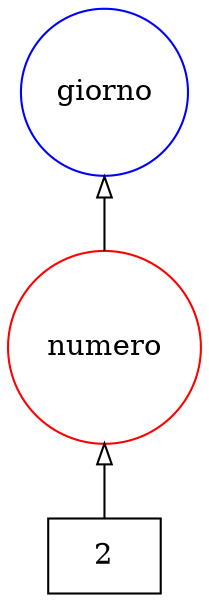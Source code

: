 digraph {
   rankdir=BT;
   edge [arrowhead=empty];

   subgraph {
      rank="source";
      edge [arrowhead=normal];
      node [shape=box];
      t149 [label="2"];
   }

   subgraph {
      rank="same";
      node [color=red,shape=circle];
      tag157 [label=numero]; 
   }

   subgraph {
      rank="same";
      node [color=blue,shape=circle];
      tag226 [label=giorno]; 
   }

   subgraph {
      rank="same";
      node [color=green,shape=circle];
   }

   subgraph {
      rank="same";
      node [color=orange,shape=circle];
   }
   tag157 -> tag226;
   t149 -> tag157;
}